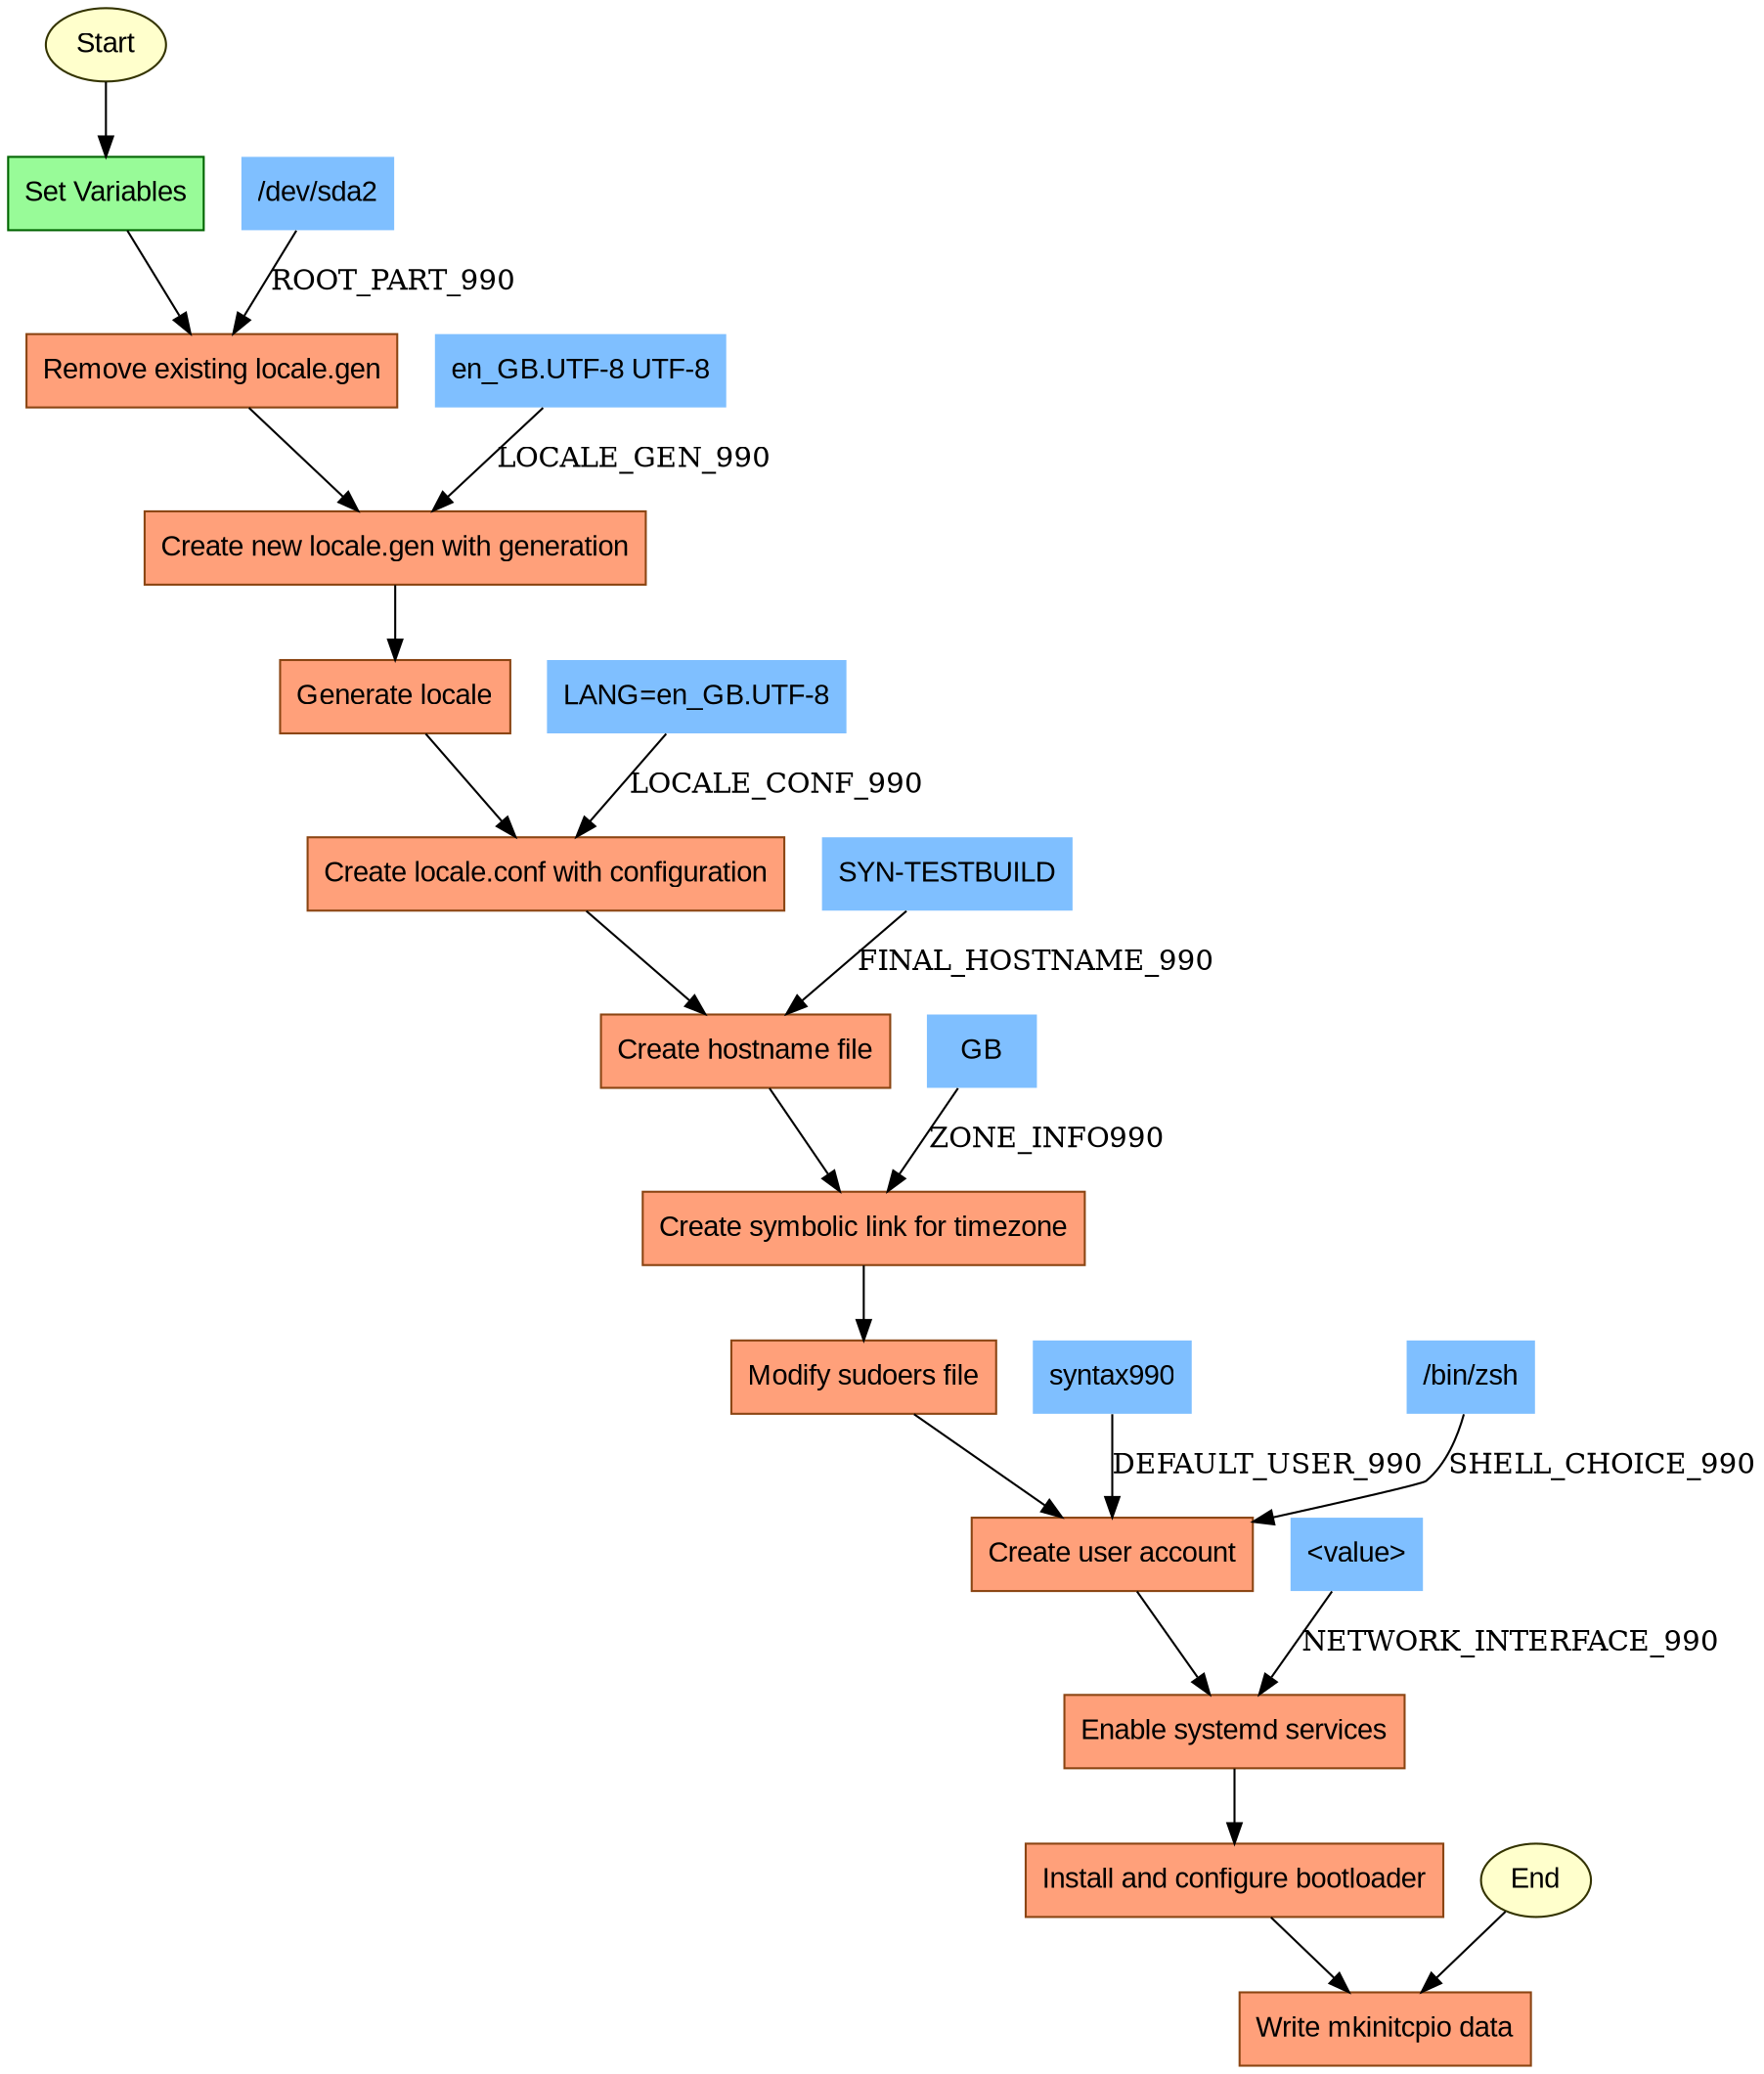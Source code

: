 digraph stage1_flow {
    rankdir=TB;
    node [shape=box, style="rounded,filled", fontname="Arial"];
    
    
    
    start [label="Start", shape=ellipse, style="filled", fillcolor="#ffffcc", color="#333300", fontcolor="black"];
    set_variables [label="Set Variables", style="filled", fillcolor="#98fb98", color="#006400", fontcolor="black"];
    remove_locale_gen [label="Remove existing locale.gen", style="filled", fillcolor="#ffa07a", color="#8b4513", fontcolor="black"];
    create_locale_gen [label="Create new locale.gen with generation", style="filled", fillcolor="#ffa07a", color="#8b4513", fontcolor="black"];
    locale_gen [label="Generate locale", style="filled", fillcolor="#ffa07a", color="#8b4513", fontcolor="black"];
    create_locale_conf [label="Create locale.conf with configuration", style="filled", fillcolor="#ffa07a", color="#8b4513", fontcolor="black"];
    create_hostname [label="Create hostname file", style="filled", fillcolor="#ffa07a", color="#8b4513", fontcolor="black"];
    create_timezone_link [label="Create symbolic link for timezone", style="filled", fillcolor="#ffa07a", color="#8b4513", fontcolor="black"];
    modify_sudoers [label="Modify sudoers file", style="filled", fillcolor="#ffa07a", color="#8b4513", fontcolor="black"];
    create_user [label="Create user account", style="filled", fillcolor="#ffa07a", color="#8b4513", fontcolor="black"];
    enable_services [label="Enable systemd services", style="filled", fillcolor="#ffa07a", color="#8b4513", fontcolor="black"];
    install_bootloader [label="Install and configure bootloader", style="filled", fillcolor="#ffa07a", color="#8b4513", fontcolor="black"];
    write_mkinitcpio [label="Write mkinitcpio data", style="filled", fillcolor="#ffa07a", color="#8b4513", fontcolor="black"];
    end [label="End", shape=ellipse, style="filled", fillcolor="#ffffcc", color="#333300", fontcolor="black"];
    
    // Variables
    ROOT_PART_990 [label="/dev/sda2", shape=plaintext, style="filled", fillcolor="#7fbfff", color="#285577", fontcolor="black"];
    DEFAULT_USER_990 [label="syntax990", shape=plaintext, style="filled", fillcolor="#7fbfff", color="#285577", fontcolor="black"];
    FINAL_HOSTNAME_990 [label="SYN-TESTBUILD", shape=plaintext, style="filled", fillcolor="#7fbfff", color="#285577", fontcolor="black"];
    LOCALE_GEN_990 [label="en_GB.UTF-8 UTF-8", shape=plaintext, style="filled", fillcolor="#7fbfff", color="#285577", fontcolor="black"];
    LOCALE_CONF_990 [label="LANG=en_GB.UTF-8", shape=plaintext, style="filled", fillcolor="#7fbfff", color="#285577", fontcolor="black"];
    ZONE_INFO990 [label="GB", shape=plaintext, style="filled", fillcolor="#7fbfff", color="#285577", fontcolor="black"];
    SHELL_CHOICE_990 [label="/bin/zsh", shape=plaintext, style="filled", fillcolor="#7fbfff", color="#285577", fontcolor="black"];
    NETWORK_INTERFACE_990 [label="<value>", shape=plaintext, style="filled", fillcolor="#7fbfff", color="#285577", fontcolor="black"];
    
    start -> set_variables;
    set_variables -> remove_locale_gen;
    ROOT_PART_990 -> remove_locale_gen [label="ROOT_PART_990"];
    remove_locale_gen -> create_locale_gen;
    create_locale_gen -> locale_gen;
    LOCALE_GEN_990 -> create_locale_gen [label="LOCALE_GEN_990"];
    locale_gen -> create_locale_conf;
    LOCALE_CONF_990 -> create_locale_conf [label="LOCALE_CONF_990"];
    create_locale_conf -> create_hostname;
    FINAL_HOSTNAME_990 -> create_hostname [label="FINAL_HOSTNAME_990"];
    create_hostname -> create_timezone_link;
    ZONE_INFO990 -> create_timezone_link [label="ZONE_INFO990"];
    create_timezone_link -> modify_sudoers;
    modify_sudoers -> create_user;
    DEFAULT_USER_990 -> create_user [label="DEFAULT_USER_990"];
    create_user -> enable_services;
    SHELL_CHOICE_990 -> create_user [label="SHELL_CHOICE_990"];
    enable_services -> install_bootloader;
    NETWORK_INTERFACE_990 -> enable_services [label="NETWORK_INTERFACE_990"];
    install_bootloader -> write_mkinitcpio;
    end -> write_mkinitcpio;
}



